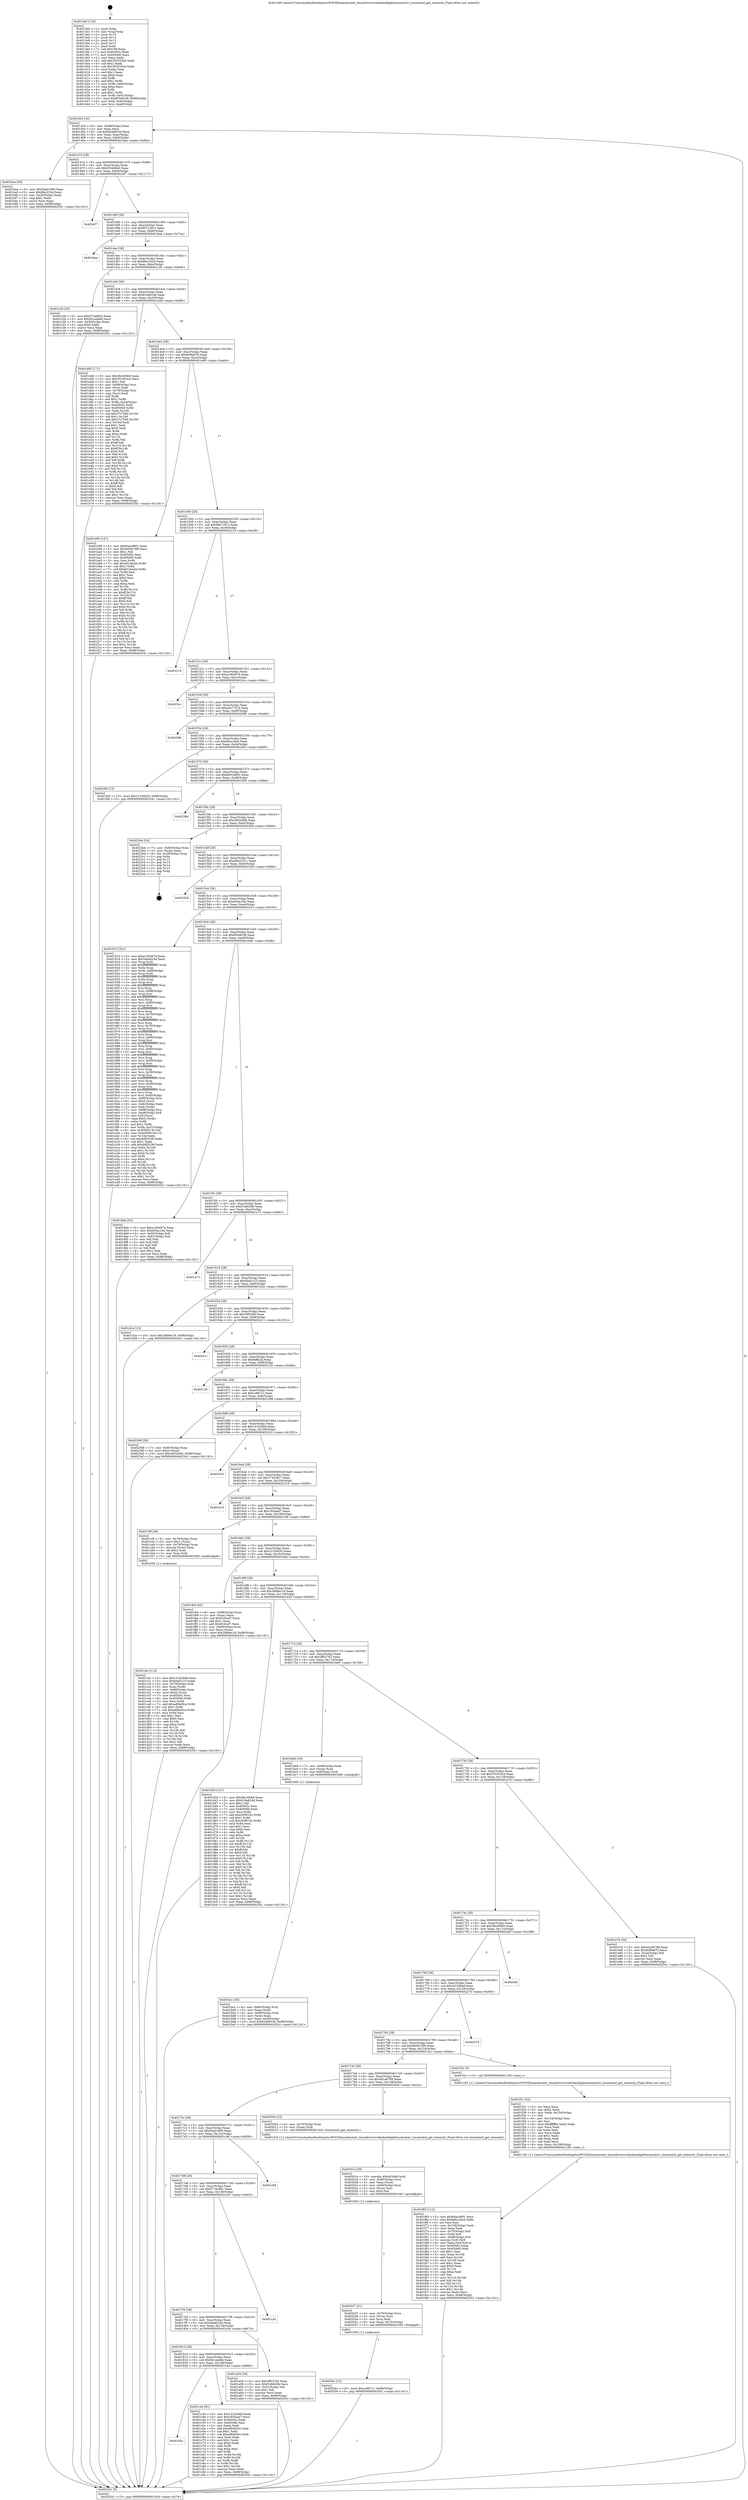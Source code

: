 digraph "0x4013e0" {
  label = "0x4013e0 (/mnt/c/Users/mathe/Desktop/tcc/POCII/binaries/extr_linuxdriversvideobacklightlocomolcd.c_locomolcd_get_intensity_Final-ollvm.out::main(0))"
  labelloc = "t"
  node[shape=record]

  Entry [label="",width=0.3,height=0.3,shape=circle,fillcolor=black,style=filled]
  "0x401454" [label="{
     0x401454 [32]\l
     | [instrs]\l
     &nbsp;&nbsp;0x401454 \<+6\>: mov -0x98(%rbp),%eax\l
     &nbsp;&nbsp;0x40145a \<+2\>: mov %eax,%ecx\l
     &nbsp;&nbsp;0x40145c \<+6\>: sub $0x824b853d,%ecx\l
     &nbsp;&nbsp;0x401462 \<+6\>: mov %eax,-0xac(%rbp)\l
     &nbsp;&nbsp;0x401468 \<+6\>: mov %ecx,-0xb0(%rbp)\l
     &nbsp;&nbsp;0x40146e \<+6\>: je 0000000000401bea \<main+0x80a\>\l
  }"]
  "0x401bea" [label="{
     0x401bea [30]\l
     | [instrs]\l
     &nbsp;&nbsp;0x401bea \<+5\>: mov $0x54ad1909,%eax\l
     &nbsp;&nbsp;0x401bef \<+5\>: mov $0x8fec232d,%ecx\l
     &nbsp;&nbsp;0x401bf4 \<+3\>: mov -0x30(%rbp),%edx\l
     &nbsp;&nbsp;0x401bf7 \<+3\>: cmp $0x1,%edx\l
     &nbsp;&nbsp;0x401bfa \<+3\>: cmovl %ecx,%eax\l
     &nbsp;&nbsp;0x401bfd \<+6\>: mov %eax,-0x98(%rbp)\l
     &nbsp;&nbsp;0x401c03 \<+5\>: jmp 0000000000402541 \<main+0x1161\>\l
  }"]
  "0x401474" [label="{
     0x401474 [28]\l
     | [instrs]\l
     &nbsp;&nbsp;0x401474 \<+5\>: jmp 0000000000401479 \<main+0x99\>\l
     &nbsp;&nbsp;0x401479 \<+6\>: mov -0xac(%rbp),%eax\l
     &nbsp;&nbsp;0x40147f \<+5\>: sub $0x835d48a0,%eax\l
     &nbsp;&nbsp;0x401484 \<+6\>: mov %eax,-0xb4(%rbp)\l
     &nbsp;&nbsp;0x40148a \<+6\>: je 00000000004024f7 \<main+0x1117\>\l
  }"]
  Exit [label="",width=0.3,height=0.3,shape=circle,fillcolor=black,style=filled,peripheries=2]
  "0x4024f7" [label="{
     0x4024f7\l
  }", style=dashed]
  "0x401490" [label="{
     0x401490 [28]\l
     | [instrs]\l
     &nbsp;&nbsp;0x401490 \<+5\>: jmp 0000000000401495 \<main+0xb5\>\l
     &nbsp;&nbsp;0x401495 \<+6\>: mov -0xac(%rbp),%eax\l
     &nbsp;&nbsp;0x40149b \<+5\>: sub $0x8571281c,%eax\l
     &nbsp;&nbsp;0x4014a0 \<+6\>: mov %eax,-0xb8(%rbp)\l
     &nbsp;&nbsp;0x4014a6 \<+6\>: je 0000000000401baa \<main+0x7ca\>\l
  }"]
  "0x40204c" [label="{
     0x40204c [15]\l
     | [instrs]\l
     &nbsp;&nbsp;0x40204c \<+10\>: movl $0xcc867c1,-0x98(%rbp)\l
     &nbsp;&nbsp;0x402056 \<+5\>: jmp 0000000000402541 \<main+0x1161\>\l
  }"]
  "0x401baa" [label="{
     0x401baa\l
  }", style=dashed]
  "0x4014ac" [label="{
     0x4014ac [28]\l
     | [instrs]\l
     &nbsp;&nbsp;0x4014ac \<+5\>: jmp 00000000004014b1 \<main+0xd1\>\l
     &nbsp;&nbsp;0x4014b1 \<+6\>: mov -0xac(%rbp),%eax\l
     &nbsp;&nbsp;0x4014b7 \<+5\>: sub $0x8fec232d,%eax\l
     &nbsp;&nbsp;0x4014bc \<+6\>: mov %eax,-0xbc(%rbp)\l
     &nbsp;&nbsp;0x4014c2 \<+6\>: je 0000000000401c26 \<main+0x846\>\l
  }"]
  "0x402037" [label="{
     0x402037 [21]\l
     | [instrs]\l
     &nbsp;&nbsp;0x402037 \<+4\>: mov -0x70(%rbp),%rcx\l
     &nbsp;&nbsp;0x40203b \<+3\>: mov (%rcx),%rcx\l
     &nbsp;&nbsp;0x40203e \<+3\>: mov %rcx,%rdi\l
     &nbsp;&nbsp;0x402041 \<+6\>: mov %eax,-0x15c(%rbp)\l
     &nbsp;&nbsp;0x402047 \<+5\>: call 0000000000401030 \<free@plt\>\l
     | [calls]\l
     &nbsp;&nbsp;0x401030 \{1\} (unknown)\l
  }"]
  "0x401c26" [label="{
     0x401c26 [30]\l
     | [instrs]\l
     &nbsp;&nbsp;0x401c26 \<+5\>: mov $0x67c4d85d,%eax\l
     &nbsp;&nbsp;0x401c2b \<+5\>: mov $0x5b1a4a9d,%ecx\l
     &nbsp;&nbsp;0x401c30 \<+3\>: mov -0x30(%rbp),%edx\l
     &nbsp;&nbsp;0x401c33 \<+3\>: cmp $0x0,%edx\l
     &nbsp;&nbsp;0x401c36 \<+3\>: cmove %ecx,%eax\l
     &nbsp;&nbsp;0x401c39 \<+6\>: mov %eax,-0x98(%rbp)\l
     &nbsp;&nbsp;0x401c3f \<+5\>: jmp 0000000000402541 \<main+0x1161\>\l
  }"]
  "0x4014c8" [label="{
     0x4014c8 [28]\l
     | [instrs]\l
     &nbsp;&nbsp;0x4014c8 \<+5\>: jmp 00000000004014cd \<main+0xed\>\l
     &nbsp;&nbsp;0x4014cd \<+6\>: mov -0xac(%rbp),%eax\l
     &nbsp;&nbsp;0x4014d3 \<+5\>: sub $0x919e81dd,%eax\l
     &nbsp;&nbsp;0x4014d8 \<+6\>: mov %eax,-0xc0(%rbp)\l
     &nbsp;&nbsp;0x4014de \<+6\>: je 0000000000401dd0 \<main+0x9f0\>\l
  }"]
  "0x40201a" [label="{
     0x40201a [29]\l
     | [instrs]\l
     &nbsp;&nbsp;0x40201a \<+10\>: movabs $0x4030d6,%rdi\l
     &nbsp;&nbsp;0x402024 \<+4\>: mov -0x60(%rbp),%rcx\l
     &nbsp;&nbsp;0x402028 \<+2\>: mov %eax,(%rcx)\l
     &nbsp;&nbsp;0x40202a \<+4\>: mov -0x60(%rbp),%rcx\l
     &nbsp;&nbsp;0x40202e \<+2\>: mov (%rcx),%esi\l
     &nbsp;&nbsp;0x402030 \<+2\>: mov $0x0,%al\l
     &nbsp;&nbsp;0x402032 \<+5\>: call 0000000000401040 \<printf@plt\>\l
     | [calls]\l
     &nbsp;&nbsp;0x401040 \{1\} (unknown)\l
  }"]
  "0x401dd0" [label="{
     0x401dd0 [171]\l
     | [instrs]\l
     &nbsp;&nbsp;0x401dd0 \<+5\>: mov $0x38cc60b9,%eax\l
     &nbsp;&nbsp;0x401dd5 \<+5\>: mov $0x351653c4,%ecx\l
     &nbsp;&nbsp;0x401dda \<+2\>: mov $0x1,%dl\l
     &nbsp;&nbsp;0x401ddc \<+4\>: mov -0x68(%rbp),%rsi\l
     &nbsp;&nbsp;0x401de0 \<+2\>: mov (%rsi),%edi\l
     &nbsp;&nbsp;0x401de2 \<+4\>: mov -0x78(%rbp),%rsi\l
     &nbsp;&nbsp;0x401de6 \<+2\>: cmp (%rsi),%edi\l
     &nbsp;&nbsp;0x401de8 \<+4\>: setl %r8b\l
     &nbsp;&nbsp;0x401dec \<+4\>: and $0x1,%r8b\l
     &nbsp;&nbsp;0x401df0 \<+4\>: mov %r8b,-0x2a(%rbp)\l
     &nbsp;&nbsp;0x401df4 \<+7\>: mov 0x40505c,%edi\l
     &nbsp;&nbsp;0x401dfb \<+8\>: mov 0x405060,%r9d\l
     &nbsp;&nbsp;0x401e03 \<+3\>: mov %edi,%r10d\l
     &nbsp;&nbsp;0x401e06 \<+7\>: sub $0x37c7584,%r10d\l
     &nbsp;&nbsp;0x401e0d \<+4\>: sub $0x1,%r10d\l
     &nbsp;&nbsp;0x401e11 \<+7\>: add $0x37c7584,%r10d\l
     &nbsp;&nbsp;0x401e18 \<+4\>: imul %r10d,%edi\l
     &nbsp;&nbsp;0x401e1c \<+3\>: and $0x1,%edi\l
     &nbsp;&nbsp;0x401e1f \<+3\>: cmp $0x0,%edi\l
     &nbsp;&nbsp;0x401e22 \<+4\>: sete %r8b\l
     &nbsp;&nbsp;0x401e26 \<+4\>: cmp $0xa,%r9d\l
     &nbsp;&nbsp;0x401e2a \<+4\>: setl %r11b\l
     &nbsp;&nbsp;0x401e2e \<+3\>: mov %r8b,%bl\l
     &nbsp;&nbsp;0x401e31 \<+3\>: xor $0xff,%bl\l
     &nbsp;&nbsp;0x401e34 \<+3\>: mov %r11b,%r14b\l
     &nbsp;&nbsp;0x401e37 \<+4\>: xor $0xff,%r14b\l
     &nbsp;&nbsp;0x401e3b \<+3\>: xor $0x0,%dl\l
     &nbsp;&nbsp;0x401e3e \<+3\>: mov %bl,%r15b\l
     &nbsp;&nbsp;0x401e41 \<+4\>: and $0x0,%r15b\l
     &nbsp;&nbsp;0x401e45 \<+3\>: and %dl,%r8b\l
     &nbsp;&nbsp;0x401e48 \<+3\>: mov %r14b,%r12b\l
     &nbsp;&nbsp;0x401e4b \<+4\>: and $0x0,%r12b\l
     &nbsp;&nbsp;0x401e4f \<+3\>: and %dl,%r11b\l
     &nbsp;&nbsp;0x401e52 \<+3\>: or %r8b,%r15b\l
     &nbsp;&nbsp;0x401e55 \<+3\>: or %r11b,%r12b\l
     &nbsp;&nbsp;0x401e58 \<+3\>: xor %r12b,%r15b\l
     &nbsp;&nbsp;0x401e5b \<+3\>: or %r14b,%bl\l
     &nbsp;&nbsp;0x401e5e \<+3\>: xor $0xff,%bl\l
     &nbsp;&nbsp;0x401e61 \<+3\>: or $0x0,%dl\l
     &nbsp;&nbsp;0x401e64 \<+2\>: and %dl,%bl\l
     &nbsp;&nbsp;0x401e66 \<+3\>: or %bl,%r15b\l
     &nbsp;&nbsp;0x401e69 \<+4\>: test $0x1,%r15b\l
     &nbsp;&nbsp;0x401e6d \<+3\>: cmovne %ecx,%eax\l
     &nbsp;&nbsp;0x401e70 \<+6\>: mov %eax,-0x98(%rbp)\l
     &nbsp;&nbsp;0x401e76 \<+5\>: jmp 0000000000402541 \<main+0x1161\>\l
  }"]
  "0x4014e4" [label="{
     0x4014e4 [28]\l
     | [instrs]\l
     &nbsp;&nbsp;0x4014e4 \<+5\>: jmp 00000000004014e9 \<main+0x109\>\l
     &nbsp;&nbsp;0x4014e9 \<+6\>: mov -0xac(%rbp),%eax\l
     &nbsp;&nbsp;0x4014ef \<+5\>: sub $0x9cf9dd76,%eax\l
     &nbsp;&nbsp;0x4014f4 \<+6\>: mov %eax,-0xc4(%rbp)\l
     &nbsp;&nbsp;0x4014fa \<+6\>: je 0000000000401e99 \<main+0xab9\>\l
  }"]
  "0x401f65" [label="{
     0x401f65 [112]\l
     | [instrs]\l
     &nbsp;&nbsp;0x401f65 \<+5\>: mov $0x64acd801,%ecx\l
     &nbsp;&nbsp;0x401f6a \<+5\>: mov $0xb6a1cbe4,%edx\l
     &nbsp;&nbsp;0x401f6f \<+2\>: xor %esi,%esi\l
     &nbsp;&nbsp;0x401f71 \<+6\>: mov -0x158(%rbp),%edi\l
     &nbsp;&nbsp;0x401f77 \<+3\>: imul %eax,%edi\l
     &nbsp;&nbsp;0x401f7a \<+4\>: mov -0x70(%rbp),%r8\l
     &nbsp;&nbsp;0x401f7e \<+3\>: mov (%r8),%r8\l
     &nbsp;&nbsp;0x401f81 \<+4\>: mov -0x68(%rbp),%r9\l
     &nbsp;&nbsp;0x401f85 \<+3\>: movslq (%r9),%r9\l
     &nbsp;&nbsp;0x401f88 \<+4\>: mov %edi,(%r8,%r9,4)\l
     &nbsp;&nbsp;0x401f8c \<+7\>: mov 0x40505c,%eax\l
     &nbsp;&nbsp;0x401f93 \<+7\>: mov 0x405060,%edi\l
     &nbsp;&nbsp;0x401f9a \<+3\>: sub $0x1,%esi\l
     &nbsp;&nbsp;0x401f9d \<+3\>: mov %eax,%r10d\l
     &nbsp;&nbsp;0x401fa0 \<+3\>: add %esi,%r10d\l
     &nbsp;&nbsp;0x401fa3 \<+4\>: imul %r10d,%eax\l
     &nbsp;&nbsp;0x401fa7 \<+3\>: and $0x1,%eax\l
     &nbsp;&nbsp;0x401faa \<+3\>: cmp $0x0,%eax\l
     &nbsp;&nbsp;0x401fad \<+4\>: sete %r11b\l
     &nbsp;&nbsp;0x401fb1 \<+3\>: cmp $0xa,%edi\l
     &nbsp;&nbsp;0x401fb4 \<+3\>: setl %bl\l
     &nbsp;&nbsp;0x401fb7 \<+3\>: mov %r11b,%r14b\l
     &nbsp;&nbsp;0x401fba \<+3\>: and %bl,%r14b\l
     &nbsp;&nbsp;0x401fbd \<+3\>: xor %bl,%r11b\l
     &nbsp;&nbsp;0x401fc0 \<+3\>: or %r11b,%r14b\l
     &nbsp;&nbsp;0x401fc3 \<+4\>: test $0x1,%r14b\l
     &nbsp;&nbsp;0x401fc7 \<+3\>: cmovne %edx,%ecx\l
     &nbsp;&nbsp;0x401fca \<+6\>: mov %ecx,-0x98(%rbp)\l
     &nbsp;&nbsp;0x401fd0 \<+5\>: jmp 0000000000402541 \<main+0x1161\>\l
  }"]
  "0x401e99" [label="{
     0x401e99 [147]\l
     | [instrs]\l
     &nbsp;&nbsp;0x401e99 \<+5\>: mov $0x64acd801,%eax\l
     &nbsp;&nbsp;0x401e9e \<+5\>: mov $0x46091396,%ecx\l
     &nbsp;&nbsp;0x401ea3 \<+2\>: mov $0x1,%dl\l
     &nbsp;&nbsp;0x401ea5 \<+7\>: mov 0x40505c,%esi\l
     &nbsp;&nbsp;0x401eac \<+7\>: mov 0x405060,%edi\l
     &nbsp;&nbsp;0x401eb3 \<+3\>: mov %esi,%r8d\l
     &nbsp;&nbsp;0x401eb6 \<+7\>: add $0xd01decba,%r8d\l
     &nbsp;&nbsp;0x401ebd \<+4\>: sub $0x1,%r8d\l
     &nbsp;&nbsp;0x401ec1 \<+7\>: sub $0xd01decba,%r8d\l
     &nbsp;&nbsp;0x401ec8 \<+4\>: imul %r8d,%esi\l
     &nbsp;&nbsp;0x401ecc \<+3\>: and $0x1,%esi\l
     &nbsp;&nbsp;0x401ecf \<+3\>: cmp $0x0,%esi\l
     &nbsp;&nbsp;0x401ed2 \<+4\>: sete %r9b\l
     &nbsp;&nbsp;0x401ed6 \<+3\>: cmp $0xa,%edi\l
     &nbsp;&nbsp;0x401ed9 \<+4\>: setl %r10b\l
     &nbsp;&nbsp;0x401edd \<+3\>: mov %r9b,%r11b\l
     &nbsp;&nbsp;0x401ee0 \<+4\>: xor $0xff,%r11b\l
     &nbsp;&nbsp;0x401ee4 \<+3\>: mov %r10b,%bl\l
     &nbsp;&nbsp;0x401ee7 \<+3\>: xor $0xff,%bl\l
     &nbsp;&nbsp;0x401eea \<+3\>: xor $0x0,%dl\l
     &nbsp;&nbsp;0x401eed \<+3\>: mov %r11b,%r14b\l
     &nbsp;&nbsp;0x401ef0 \<+4\>: and $0x0,%r14b\l
     &nbsp;&nbsp;0x401ef4 \<+3\>: and %dl,%r9b\l
     &nbsp;&nbsp;0x401ef7 \<+3\>: mov %bl,%r15b\l
     &nbsp;&nbsp;0x401efa \<+4\>: and $0x0,%r15b\l
     &nbsp;&nbsp;0x401efe \<+3\>: and %dl,%r10b\l
     &nbsp;&nbsp;0x401f01 \<+3\>: or %r9b,%r14b\l
     &nbsp;&nbsp;0x401f04 \<+3\>: or %r10b,%r15b\l
     &nbsp;&nbsp;0x401f07 \<+3\>: xor %r15b,%r14b\l
     &nbsp;&nbsp;0x401f0a \<+3\>: or %bl,%r11b\l
     &nbsp;&nbsp;0x401f0d \<+4\>: xor $0xff,%r11b\l
     &nbsp;&nbsp;0x401f11 \<+3\>: or $0x0,%dl\l
     &nbsp;&nbsp;0x401f14 \<+3\>: and %dl,%r11b\l
     &nbsp;&nbsp;0x401f17 \<+3\>: or %r11b,%r14b\l
     &nbsp;&nbsp;0x401f1a \<+4\>: test $0x1,%r14b\l
     &nbsp;&nbsp;0x401f1e \<+3\>: cmovne %ecx,%eax\l
     &nbsp;&nbsp;0x401f21 \<+6\>: mov %eax,-0x98(%rbp)\l
     &nbsp;&nbsp;0x401f27 \<+5\>: jmp 0000000000402541 \<main+0x1161\>\l
  }"]
  "0x401500" [label="{
     0x401500 [28]\l
     | [instrs]\l
     &nbsp;&nbsp;0x401500 \<+5\>: jmp 0000000000401505 \<main+0x125\>\l
     &nbsp;&nbsp;0x401505 \<+6\>: mov -0xac(%rbp),%eax\l
     &nbsp;&nbsp;0x40150b \<+5\>: sub $0x9e671613,%eax\l
     &nbsp;&nbsp;0x401510 \<+6\>: mov %eax,-0xc8(%rbp)\l
     &nbsp;&nbsp;0x401516 \<+6\>: je 0000000000402219 \<main+0xe39\>\l
  }"]
  "0x401f31" [label="{
     0x401f31 [52]\l
     | [instrs]\l
     &nbsp;&nbsp;0x401f31 \<+2\>: xor %ecx,%ecx\l
     &nbsp;&nbsp;0x401f33 \<+5\>: mov $0x2,%edx\l
     &nbsp;&nbsp;0x401f38 \<+6\>: mov %edx,-0x154(%rbp)\l
     &nbsp;&nbsp;0x401f3e \<+1\>: cltd\l
     &nbsp;&nbsp;0x401f3f \<+6\>: mov -0x154(%rbp),%esi\l
     &nbsp;&nbsp;0x401f45 \<+2\>: idiv %esi\l
     &nbsp;&nbsp;0x401f47 \<+6\>: imul $0xfffffffe,%edx,%edx\l
     &nbsp;&nbsp;0x401f4d \<+2\>: mov %ecx,%edi\l
     &nbsp;&nbsp;0x401f4f \<+2\>: sub %edx,%edi\l
     &nbsp;&nbsp;0x401f51 \<+2\>: mov %ecx,%edx\l
     &nbsp;&nbsp;0x401f53 \<+3\>: sub $0x1,%edx\l
     &nbsp;&nbsp;0x401f56 \<+2\>: add %edx,%edi\l
     &nbsp;&nbsp;0x401f58 \<+2\>: sub %edi,%ecx\l
     &nbsp;&nbsp;0x401f5a \<+6\>: mov %ecx,-0x158(%rbp)\l
     &nbsp;&nbsp;0x401f60 \<+5\>: call 0000000000401160 \<next_i\>\l
     | [calls]\l
     &nbsp;&nbsp;0x401160 \{1\} (/mnt/c/Users/mathe/Desktop/tcc/POCII/binaries/extr_linuxdriversvideobacklightlocomolcd.c_locomolcd_get_intensity_Final-ollvm.out::next_i)\l
  }"]
  "0x402219" [label="{
     0x402219\l
  }", style=dashed]
  "0x40151c" [label="{
     0x40151c [28]\l
     | [instrs]\l
     &nbsp;&nbsp;0x40151c \<+5\>: jmp 0000000000401521 \<main+0x141\>\l
     &nbsp;&nbsp;0x401521 \<+6\>: mov -0xac(%rbp),%eax\l
     &nbsp;&nbsp;0x401527 \<+5\>: sub $0xa1904974,%eax\l
     &nbsp;&nbsp;0x40152c \<+6\>: mov %eax,-0xcc(%rbp)\l
     &nbsp;&nbsp;0x401532 \<+6\>: je 00000000004023cc \<main+0xfec\>\l
  }"]
  "0x401cbc" [label="{
     0x401cbc [114]\l
     | [instrs]\l
     &nbsp;&nbsp;0x401cbc \<+5\>: mov $0x141b28e9,%ecx\l
     &nbsp;&nbsp;0x401cc1 \<+5\>: mov $0xfda01c15,%edx\l
     &nbsp;&nbsp;0x401cc6 \<+4\>: mov -0x70(%rbp),%rdi\l
     &nbsp;&nbsp;0x401cca \<+3\>: mov %rax,(%rdi)\l
     &nbsp;&nbsp;0x401ccd \<+4\>: mov -0x68(%rbp),%rax\l
     &nbsp;&nbsp;0x401cd1 \<+6\>: movl $0x0,(%rax)\l
     &nbsp;&nbsp;0x401cd7 \<+7\>: mov 0x40505c,%esi\l
     &nbsp;&nbsp;0x401cde \<+8\>: mov 0x405060,%r8d\l
     &nbsp;&nbsp;0x401ce6 \<+3\>: mov %esi,%r9d\l
     &nbsp;&nbsp;0x401ce9 \<+7\>: add $0xad0bd3ca,%r9d\l
     &nbsp;&nbsp;0x401cf0 \<+4\>: sub $0x1,%r9d\l
     &nbsp;&nbsp;0x401cf4 \<+7\>: sub $0xad0bd3ca,%r9d\l
     &nbsp;&nbsp;0x401cfb \<+4\>: imul %r9d,%esi\l
     &nbsp;&nbsp;0x401cff \<+3\>: and $0x1,%esi\l
     &nbsp;&nbsp;0x401d02 \<+3\>: cmp $0x0,%esi\l
     &nbsp;&nbsp;0x401d05 \<+4\>: sete %r10b\l
     &nbsp;&nbsp;0x401d09 \<+4\>: cmp $0xa,%r8d\l
     &nbsp;&nbsp;0x401d0d \<+4\>: setl %r11b\l
     &nbsp;&nbsp;0x401d11 \<+3\>: mov %r10b,%bl\l
     &nbsp;&nbsp;0x401d14 \<+3\>: and %r11b,%bl\l
     &nbsp;&nbsp;0x401d17 \<+3\>: xor %r11b,%r10b\l
     &nbsp;&nbsp;0x401d1a \<+3\>: or %r10b,%bl\l
     &nbsp;&nbsp;0x401d1d \<+3\>: test $0x1,%bl\l
     &nbsp;&nbsp;0x401d20 \<+3\>: cmovne %edx,%ecx\l
     &nbsp;&nbsp;0x401d23 \<+6\>: mov %ecx,-0x98(%rbp)\l
     &nbsp;&nbsp;0x401d29 \<+5\>: jmp 0000000000402541 \<main+0x1161\>\l
  }"]
  "0x4023cc" [label="{
     0x4023cc\l
  }", style=dashed]
  "0x401538" [label="{
     0x401538 [28]\l
     | [instrs]\l
     &nbsp;&nbsp;0x401538 \<+5\>: jmp 000000000040153d \<main+0x15d\>\l
     &nbsp;&nbsp;0x40153d \<+6\>: mov -0xac(%rbp),%eax\l
     &nbsp;&nbsp;0x401543 \<+5\>: sub $0xa5a7731d,%eax\l
     &nbsp;&nbsp;0x401548 \<+6\>: mov %eax,-0xd0(%rbp)\l
     &nbsp;&nbsp;0x40154e \<+6\>: je 0000000000402098 \<main+0xcb8\>\l
  }"]
  "0x40182c" [label="{
     0x40182c\l
  }", style=dashed]
  "0x402098" [label="{
     0x402098\l
  }", style=dashed]
  "0x401554" [label="{
     0x401554 [28]\l
     | [instrs]\l
     &nbsp;&nbsp;0x401554 \<+5\>: jmp 0000000000401559 \<main+0x179\>\l
     &nbsp;&nbsp;0x401559 \<+6\>: mov -0xac(%rbp),%eax\l
     &nbsp;&nbsp;0x40155f \<+5\>: sub $0xb6a1cbe4,%eax\l
     &nbsp;&nbsp;0x401564 \<+6\>: mov %eax,-0xd4(%rbp)\l
     &nbsp;&nbsp;0x40156a \<+6\>: je 0000000000401fd5 \<main+0xbf5\>\l
  }"]
  "0x401c44" [label="{
     0x401c44 [91]\l
     | [instrs]\l
     &nbsp;&nbsp;0x401c44 \<+5\>: mov $0x141b28e9,%eax\l
     &nbsp;&nbsp;0x401c49 \<+5\>: mov $0x1f03aad7,%ecx\l
     &nbsp;&nbsp;0x401c4e \<+7\>: mov 0x40505c,%edx\l
     &nbsp;&nbsp;0x401c55 \<+7\>: mov 0x405060,%esi\l
     &nbsp;&nbsp;0x401c5c \<+2\>: mov %edx,%edi\l
     &nbsp;&nbsp;0x401c5e \<+6\>: add $0xef94b5e5,%edi\l
     &nbsp;&nbsp;0x401c64 \<+3\>: sub $0x1,%edi\l
     &nbsp;&nbsp;0x401c67 \<+6\>: sub $0xef94b5e5,%edi\l
     &nbsp;&nbsp;0x401c6d \<+3\>: imul %edi,%edx\l
     &nbsp;&nbsp;0x401c70 \<+3\>: and $0x1,%edx\l
     &nbsp;&nbsp;0x401c73 \<+3\>: cmp $0x0,%edx\l
     &nbsp;&nbsp;0x401c76 \<+4\>: sete %r8b\l
     &nbsp;&nbsp;0x401c7a \<+3\>: cmp $0xa,%esi\l
     &nbsp;&nbsp;0x401c7d \<+4\>: setl %r9b\l
     &nbsp;&nbsp;0x401c81 \<+3\>: mov %r8b,%r10b\l
     &nbsp;&nbsp;0x401c84 \<+3\>: and %r9b,%r10b\l
     &nbsp;&nbsp;0x401c87 \<+3\>: xor %r9b,%r8b\l
     &nbsp;&nbsp;0x401c8a \<+3\>: or %r8b,%r10b\l
     &nbsp;&nbsp;0x401c8d \<+4\>: test $0x1,%r10b\l
     &nbsp;&nbsp;0x401c91 \<+3\>: cmovne %ecx,%eax\l
     &nbsp;&nbsp;0x401c94 \<+6\>: mov %eax,-0x98(%rbp)\l
     &nbsp;&nbsp;0x401c9a \<+5\>: jmp 0000000000402541 \<main+0x1161\>\l
  }"]
  "0x401fd5" [label="{
     0x401fd5 [15]\l
     | [instrs]\l
     &nbsp;&nbsp;0x401fd5 \<+10\>: movl $0x21339d35,-0x98(%rbp)\l
     &nbsp;&nbsp;0x401fdf \<+5\>: jmp 0000000000402541 \<main+0x1161\>\l
  }"]
  "0x401570" [label="{
     0x401570 [28]\l
     | [instrs]\l
     &nbsp;&nbsp;0x401570 \<+5\>: jmp 0000000000401575 \<main+0x195\>\l
     &nbsp;&nbsp;0x401575 \<+6\>: mov -0xac(%rbp),%eax\l
     &nbsp;&nbsp;0x40157b \<+5\>: sub $0xbb91b662,%eax\l
     &nbsp;&nbsp;0x401580 \<+6\>: mov %eax,-0xd8(%rbp)\l
     &nbsp;&nbsp;0x401586 \<+6\>: je 0000000000402384 \<main+0xfa4\>\l
  }"]
  "0x401bcc" [label="{
     0x401bcc [30]\l
     | [instrs]\l
     &nbsp;&nbsp;0x401bcc \<+4\>: mov -0x80(%rbp),%rdi\l
     &nbsp;&nbsp;0x401bd0 \<+2\>: mov %eax,(%rdi)\l
     &nbsp;&nbsp;0x401bd2 \<+4\>: mov -0x80(%rbp),%rdi\l
     &nbsp;&nbsp;0x401bd6 \<+2\>: mov (%rdi),%eax\l
     &nbsp;&nbsp;0x401bd8 \<+3\>: mov %eax,-0x30(%rbp)\l
     &nbsp;&nbsp;0x401bdb \<+10\>: movl $0x824b853d,-0x98(%rbp)\l
     &nbsp;&nbsp;0x401be5 \<+5\>: jmp 0000000000402541 \<main+0x1161\>\l
  }"]
  "0x402384" [label="{
     0x402384\l
  }", style=dashed]
  "0x40158c" [label="{
     0x40158c [28]\l
     | [instrs]\l
     &nbsp;&nbsp;0x40158c \<+5\>: jmp 0000000000401591 \<main+0x1b1\>\l
     &nbsp;&nbsp;0x401591 \<+6\>: mov -0xac(%rbp),%eax\l
     &nbsp;&nbsp;0x401597 \<+5\>: sub $0xc803cb06,%eax\l
     &nbsp;&nbsp;0x40159c \<+6\>: mov %eax,-0xdc(%rbp)\l
     &nbsp;&nbsp;0x4015a2 \<+6\>: je 00000000004023b4 \<main+0xfd4\>\l
  }"]
  "0x401810" [label="{
     0x401810 [28]\l
     | [instrs]\l
     &nbsp;&nbsp;0x401810 \<+5\>: jmp 0000000000401815 \<main+0x435\>\l
     &nbsp;&nbsp;0x401815 \<+6\>: mov -0xac(%rbp),%eax\l
     &nbsp;&nbsp;0x40181b \<+5\>: sub $0x5b1a4a9d,%eax\l
     &nbsp;&nbsp;0x401820 \<+6\>: mov %eax,-0x138(%rbp)\l
     &nbsp;&nbsp;0x401826 \<+6\>: je 0000000000401c44 \<main+0x864\>\l
  }"]
  "0x4023b4" [label="{
     0x4023b4 [24]\l
     | [instrs]\l
     &nbsp;&nbsp;0x4023b4 \<+7\>: mov -0x90(%rbp),%rax\l
     &nbsp;&nbsp;0x4023bb \<+2\>: mov (%rax),%eax\l
     &nbsp;&nbsp;0x4023bd \<+4\>: lea -0x28(%rbp),%rsp\l
     &nbsp;&nbsp;0x4023c1 \<+1\>: pop %rbx\l
     &nbsp;&nbsp;0x4023c2 \<+2\>: pop %r12\l
     &nbsp;&nbsp;0x4023c4 \<+2\>: pop %r13\l
     &nbsp;&nbsp;0x4023c6 \<+2\>: pop %r14\l
     &nbsp;&nbsp;0x4023c8 \<+2\>: pop %r15\l
     &nbsp;&nbsp;0x4023ca \<+1\>: pop %rbp\l
     &nbsp;&nbsp;0x4023cb \<+1\>: ret\l
  }"]
  "0x4015a8" [label="{
     0x4015a8 [28]\l
     | [instrs]\l
     &nbsp;&nbsp;0x4015a8 \<+5\>: jmp 00000000004015ad \<main+0x1cd\>\l
     &nbsp;&nbsp;0x4015ad \<+6\>: mov -0xac(%rbp),%eax\l
     &nbsp;&nbsp;0x4015b3 \<+5\>: sub $0xd8422211,%eax\l
     &nbsp;&nbsp;0x4015b8 \<+6\>: mov %eax,-0xe0(%rbp)\l
     &nbsp;&nbsp;0x4015be \<+6\>: je 0000000000402328 \<main+0xf48\>\l
  }"]
  "0x401a54" [label="{
     0x401a54 [30]\l
     | [instrs]\l
     &nbsp;&nbsp;0x401a54 \<+5\>: mov $0x2ff52782,%eax\l
     &nbsp;&nbsp;0x401a59 \<+5\>: mov $0xf1db620b,%ecx\l
     &nbsp;&nbsp;0x401a5e \<+3\>: mov -0x31(%rbp),%dl\l
     &nbsp;&nbsp;0x401a61 \<+3\>: test $0x1,%dl\l
     &nbsp;&nbsp;0x401a64 \<+3\>: cmovne %ecx,%eax\l
     &nbsp;&nbsp;0x401a67 \<+6\>: mov %eax,-0x98(%rbp)\l
     &nbsp;&nbsp;0x401a6d \<+5\>: jmp 0000000000402541 \<main+0x1161\>\l
  }"]
  "0x402328" [label="{
     0x402328\l
  }", style=dashed]
  "0x4015c4" [label="{
     0x4015c4 [28]\l
     | [instrs]\l
     &nbsp;&nbsp;0x4015c4 \<+5\>: jmp 00000000004015c9 \<main+0x1e9\>\l
     &nbsp;&nbsp;0x4015c9 \<+6\>: mov -0xac(%rbp),%eax\l
     &nbsp;&nbsp;0x4015cf \<+5\>: sub $0xe05ac19a,%eax\l
     &nbsp;&nbsp;0x4015d4 \<+6\>: mov %eax,-0xe4(%rbp)\l
     &nbsp;&nbsp;0x4015da \<+6\>: je 0000000000401913 \<main+0x533\>\l
  }"]
  "0x4017f4" [label="{
     0x4017f4 [28]\l
     | [instrs]\l
     &nbsp;&nbsp;0x4017f4 \<+5\>: jmp 00000000004017f9 \<main+0x419\>\l
     &nbsp;&nbsp;0x4017f9 \<+6\>: mov -0xac(%rbp),%eax\l
     &nbsp;&nbsp;0x4017ff \<+5\>: sub $0x5a6dd23d,%eax\l
     &nbsp;&nbsp;0x401804 \<+6\>: mov %eax,-0x134(%rbp)\l
     &nbsp;&nbsp;0x40180a \<+6\>: je 0000000000401a54 \<main+0x674\>\l
  }"]
  "0x401913" [label="{
     0x401913 [321]\l
     | [instrs]\l
     &nbsp;&nbsp;0x401913 \<+5\>: mov $0xa1904974,%eax\l
     &nbsp;&nbsp;0x401918 \<+5\>: mov $0x5a6dd23d,%ecx\l
     &nbsp;&nbsp;0x40191d \<+3\>: mov %rsp,%rdx\l
     &nbsp;&nbsp;0x401920 \<+4\>: add $0xfffffffffffffff0,%rdx\l
     &nbsp;&nbsp;0x401924 \<+3\>: mov %rdx,%rsp\l
     &nbsp;&nbsp;0x401927 \<+7\>: mov %rdx,-0x90(%rbp)\l
     &nbsp;&nbsp;0x40192e \<+3\>: mov %rsp,%rdx\l
     &nbsp;&nbsp;0x401931 \<+4\>: add $0xfffffffffffffff0,%rdx\l
     &nbsp;&nbsp;0x401935 \<+3\>: mov %rdx,%rsp\l
     &nbsp;&nbsp;0x401938 \<+3\>: mov %rsp,%rsi\l
     &nbsp;&nbsp;0x40193b \<+4\>: add $0xfffffffffffffff0,%rsi\l
     &nbsp;&nbsp;0x40193f \<+3\>: mov %rsi,%rsp\l
     &nbsp;&nbsp;0x401942 \<+7\>: mov %rsi,-0x88(%rbp)\l
     &nbsp;&nbsp;0x401949 \<+3\>: mov %rsp,%rsi\l
     &nbsp;&nbsp;0x40194c \<+4\>: add $0xfffffffffffffff0,%rsi\l
     &nbsp;&nbsp;0x401950 \<+3\>: mov %rsi,%rsp\l
     &nbsp;&nbsp;0x401953 \<+4\>: mov %rsi,-0x80(%rbp)\l
     &nbsp;&nbsp;0x401957 \<+3\>: mov %rsp,%rsi\l
     &nbsp;&nbsp;0x40195a \<+4\>: add $0xfffffffffffffff0,%rsi\l
     &nbsp;&nbsp;0x40195e \<+3\>: mov %rsi,%rsp\l
     &nbsp;&nbsp;0x401961 \<+4\>: mov %rsi,-0x78(%rbp)\l
     &nbsp;&nbsp;0x401965 \<+3\>: mov %rsp,%rsi\l
     &nbsp;&nbsp;0x401968 \<+4\>: add $0xfffffffffffffff0,%rsi\l
     &nbsp;&nbsp;0x40196c \<+3\>: mov %rsi,%rsp\l
     &nbsp;&nbsp;0x40196f \<+4\>: mov %rsi,-0x70(%rbp)\l
     &nbsp;&nbsp;0x401973 \<+3\>: mov %rsp,%rsi\l
     &nbsp;&nbsp;0x401976 \<+4\>: add $0xfffffffffffffff0,%rsi\l
     &nbsp;&nbsp;0x40197a \<+3\>: mov %rsi,%rsp\l
     &nbsp;&nbsp;0x40197d \<+4\>: mov %rsi,-0x68(%rbp)\l
     &nbsp;&nbsp;0x401981 \<+3\>: mov %rsp,%rsi\l
     &nbsp;&nbsp;0x401984 \<+4\>: add $0xfffffffffffffff0,%rsi\l
     &nbsp;&nbsp;0x401988 \<+3\>: mov %rsi,%rsp\l
     &nbsp;&nbsp;0x40198b \<+4\>: mov %rsi,-0x60(%rbp)\l
     &nbsp;&nbsp;0x40198f \<+3\>: mov %rsp,%rsi\l
     &nbsp;&nbsp;0x401992 \<+4\>: add $0xfffffffffffffff0,%rsi\l
     &nbsp;&nbsp;0x401996 \<+3\>: mov %rsi,%rsp\l
     &nbsp;&nbsp;0x401999 \<+4\>: mov %rsi,-0x58(%rbp)\l
     &nbsp;&nbsp;0x40199d \<+3\>: mov %rsp,%rsi\l
     &nbsp;&nbsp;0x4019a0 \<+4\>: add $0xfffffffffffffff0,%rsi\l
     &nbsp;&nbsp;0x4019a4 \<+3\>: mov %rsi,%rsp\l
     &nbsp;&nbsp;0x4019a7 \<+4\>: mov %rsi,-0x50(%rbp)\l
     &nbsp;&nbsp;0x4019ab \<+3\>: mov %rsp,%rsi\l
     &nbsp;&nbsp;0x4019ae \<+4\>: add $0xfffffffffffffff0,%rsi\l
     &nbsp;&nbsp;0x4019b2 \<+3\>: mov %rsi,%rsp\l
     &nbsp;&nbsp;0x4019b5 \<+4\>: mov %rsi,-0x48(%rbp)\l
     &nbsp;&nbsp;0x4019b9 \<+3\>: mov %rsp,%rsi\l
     &nbsp;&nbsp;0x4019bc \<+4\>: add $0xfffffffffffffff0,%rsi\l
     &nbsp;&nbsp;0x4019c0 \<+3\>: mov %rsi,%rsp\l
     &nbsp;&nbsp;0x4019c3 \<+4\>: mov %rsi,-0x40(%rbp)\l
     &nbsp;&nbsp;0x4019c7 \<+7\>: mov -0x90(%rbp),%rsi\l
     &nbsp;&nbsp;0x4019ce \<+6\>: movl $0x0,(%rsi)\l
     &nbsp;&nbsp;0x4019d4 \<+6\>: mov -0x9c(%rbp),%edi\l
     &nbsp;&nbsp;0x4019da \<+2\>: mov %edi,(%rdx)\l
     &nbsp;&nbsp;0x4019dc \<+7\>: mov -0x88(%rbp),%rsi\l
     &nbsp;&nbsp;0x4019e3 \<+7\>: mov -0xa8(%rbp),%r8\l
     &nbsp;&nbsp;0x4019ea \<+3\>: mov %r8,(%rsi)\l
     &nbsp;&nbsp;0x4019ed \<+3\>: cmpl $0x2,(%rdx)\l
     &nbsp;&nbsp;0x4019f0 \<+4\>: setne %r9b\l
     &nbsp;&nbsp;0x4019f4 \<+4\>: and $0x1,%r9b\l
     &nbsp;&nbsp;0x4019f8 \<+4\>: mov %r9b,-0x31(%rbp)\l
     &nbsp;&nbsp;0x4019fc \<+8\>: mov 0x40505c,%r10d\l
     &nbsp;&nbsp;0x401a04 \<+8\>: mov 0x405060,%r11d\l
     &nbsp;&nbsp;0x401a0c \<+3\>: mov %r10d,%ebx\l
     &nbsp;&nbsp;0x401a0f \<+6\>: sub $0xddf2f199,%ebx\l
     &nbsp;&nbsp;0x401a15 \<+3\>: sub $0x1,%ebx\l
     &nbsp;&nbsp;0x401a18 \<+6\>: add $0xddf2f199,%ebx\l
     &nbsp;&nbsp;0x401a1e \<+4\>: imul %ebx,%r10d\l
     &nbsp;&nbsp;0x401a22 \<+4\>: and $0x1,%r10d\l
     &nbsp;&nbsp;0x401a26 \<+4\>: cmp $0x0,%r10d\l
     &nbsp;&nbsp;0x401a2a \<+4\>: sete %r9b\l
     &nbsp;&nbsp;0x401a2e \<+4\>: cmp $0xa,%r11d\l
     &nbsp;&nbsp;0x401a32 \<+4\>: setl %r14b\l
     &nbsp;&nbsp;0x401a36 \<+3\>: mov %r9b,%r15b\l
     &nbsp;&nbsp;0x401a39 \<+3\>: and %r14b,%r15b\l
     &nbsp;&nbsp;0x401a3c \<+3\>: xor %r14b,%r9b\l
     &nbsp;&nbsp;0x401a3f \<+3\>: or %r9b,%r15b\l
     &nbsp;&nbsp;0x401a42 \<+4\>: test $0x1,%r15b\l
     &nbsp;&nbsp;0x401a46 \<+3\>: cmovne %ecx,%eax\l
     &nbsp;&nbsp;0x401a49 \<+6\>: mov %eax,-0x98(%rbp)\l
     &nbsp;&nbsp;0x401a4f \<+5\>: jmp 0000000000402541 \<main+0x1161\>\l
  }"]
  "0x4015e0" [label="{
     0x4015e0 [28]\l
     | [instrs]\l
     &nbsp;&nbsp;0x4015e0 \<+5\>: jmp 00000000004015e5 \<main+0x205\>\l
     &nbsp;&nbsp;0x4015e5 \<+6\>: mov -0xac(%rbp),%eax\l
     &nbsp;&nbsp;0x4015eb \<+5\>: sub $0xf03e9c38,%eax\l
     &nbsp;&nbsp;0x4015f0 \<+6\>: mov %eax,-0xe8(%rbp)\l
     &nbsp;&nbsp;0x4015f6 \<+6\>: je 00000000004018de \<main+0x4fe\>\l
  }"]
  "0x4021a5" [label="{
     0x4021a5\l
  }", style=dashed]
  "0x4018de" [label="{
     0x4018de [53]\l
     | [instrs]\l
     &nbsp;&nbsp;0x4018de \<+5\>: mov $0xa1904974,%eax\l
     &nbsp;&nbsp;0x4018e3 \<+5\>: mov $0xe05ac19a,%ecx\l
     &nbsp;&nbsp;0x4018e8 \<+6\>: mov -0x92(%rbp),%dl\l
     &nbsp;&nbsp;0x4018ee \<+7\>: mov -0x91(%rbp),%sil\l
     &nbsp;&nbsp;0x4018f5 \<+3\>: mov %dl,%dil\l
     &nbsp;&nbsp;0x4018f8 \<+3\>: and %sil,%dil\l
     &nbsp;&nbsp;0x4018fb \<+3\>: xor %sil,%dl\l
     &nbsp;&nbsp;0x4018fe \<+3\>: or %dl,%dil\l
     &nbsp;&nbsp;0x401901 \<+4\>: test $0x1,%dil\l
     &nbsp;&nbsp;0x401905 \<+3\>: cmovne %ecx,%eax\l
     &nbsp;&nbsp;0x401908 \<+6\>: mov %eax,-0x98(%rbp)\l
     &nbsp;&nbsp;0x40190e \<+5\>: jmp 0000000000402541 \<main+0x1161\>\l
  }"]
  "0x4015fc" [label="{
     0x4015fc [28]\l
     | [instrs]\l
     &nbsp;&nbsp;0x4015fc \<+5\>: jmp 0000000000401601 \<main+0x221\>\l
     &nbsp;&nbsp;0x401601 \<+6\>: mov -0xac(%rbp),%eax\l
     &nbsp;&nbsp;0x401607 \<+5\>: sub $0xf1db620b,%eax\l
     &nbsp;&nbsp;0x40160c \<+6\>: mov %eax,-0xec(%rbp)\l
     &nbsp;&nbsp;0x401612 \<+6\>: je 0000000000401a72 \<main+0x692\>\l
  }"]
  "0x402541" [label="{
     0x402541 [5]\l
     | [instrs]\l
     &nbsp;&nbsp;0x402541 \<+5\>: jmp 0000000000401454 \<main+0x74\>\l
  }"]
  "0x4013e0" [label="{
     0x4013e0 [116]\l
     | [instrs]\l
     &nbsp;&nbsp;0x4013e0 \<+1\>: push %rbp\l
     &nbsp;&nbsp;0x4013e1 \<+3\>: mov %rsp,%rbp\l
     &nbsp;&nbsp;0x4013e4 \<+2\>: push %r15\l
     &nbsp;&nbsp;0x4013e6 \<+2\>: push %r14\l
     &nbsp;&nbsp;0x4013e8 \<+2\>: push %r13\l
     &nbsp;&nbsp;0x4013ea \<+2\>: push %r12\l
     &nbsp;&nbsp;0x4013ec \<+1\>: push %rbx\l
     &nbsp;&nbsp;0x4013ed \<+7\>: sub $0x168,%rsp\l
     &nbsp;&nbsp;0x4013f4 \<+7\>: mov 0x40505c,%eax\l
     &nbsp;&nbsp;0x4013fb \<+7\>: mov 0x405060,%ecx\l
     &nbsp;&nbsp;0x401402 \<+2\>: mov %eax,%edx\l
     &nbsp;&nbsp;0x401404 \<+6\>: add $0x393525a6,%edx\l
     &nbsp;&nbsp;0x40140a \<+3\>: sub $0x1,%edx\l
     &nbsp;&nbsp;0x40140d \<+6\>: sub $0x393525a6,%edx\l
     &nbsp;&nbsp;0x401413 \<+3\>: imul %edx,%eax\l
     &nbsp;&nbsp;0x401416 \<+3\>: and $0x1,%eax\l
     &nbsp;&nbsp;0x401419 \<+3\>: cmp $0x0,%eax\l
     &nbsp;&nbsp;0x40141c \<+4\>: sete %r8b\l
     &nbsp;&nbsp;0x401420 \<+4\>: and $0x1,%r8b\l
     &nbsp;&nbsp;0x401424 \<+7\>: mov %r8b,-0x92(%rbp)\l
     &nbsp;&nbsp;0x40142b \<+3\>: cmp $0xa,%ecx\l
     &nbsp;&nbsp;0x40142e \<+4\>: setl %r8b\l
     &nbsp;&nbsp;0x401432 \<+4\>: and $0x1,%r8b\l
     &nbsp;&nbsp;0x401436 \<+7\>: mov %r8b,-0x91(%rbp)\l
     &nbsp;&nbsp;0x40143d \<+10\>: movl $0xf03e9c38,-0x98(%rbp)\l
     &nbsp;&nbsp;0x401447 \<+6\>: mov %edi,-0x9c(%rbp)\l
     &nbsp;&nbsp;0x40144d \<+7\>: mov %rsi,-0xa8(%rbp)\l
  }"]
  "0x4017d8" [label="{
     0x4017d8 [28]\l
     | [instrs]\l
     &nbsp;&nbsp;0x4017d8 \<+5\>: jmp 00000000004017dd \<main+0x3fd\>\l
     &nbsp;&nbsp;0x4017dd \<+6\>: mov -0xac(%rbp),%eax\l
     &nbsp;&nbsp;0x4017e3 \<+5\>: sub $0x571bc8d1,%eax\l
     &nbsp;&nbsp;0x4017e8 \<+6\>: mov %eax,-0x130(%rbp)\l
     &nbsp;&nbsp;0x4017ee \<+6\>: je 00000000004021a5 \<main+0xdc5\>\l
  }"]
  "0x401c08" [label="{
     0x401c08\l
  }", style=dashed]
  "0x401a72" [label="{
     0x401a72\l
  }", style=dashed]
  "0x401618" [label="{
     0x401618 [28]\l
     | [instrs]\l
     &nbsp;&nbsp;0x401618 \<+5\>: jmp 000000000040161d \<main+0x23d\>\l
     &nbsp;&nbsp;0x40161d \<+6\>: mov -0xac(%rbp),%eax\l
     &nbsp;&nbsp;0x401623 \<+5\>: sub $0xfda01c15,%eax\l
     &nbsp;&nbsp;0x401628 \<+6\>: mov %eax,-0xf0(%rbp)\l
     &nbsp;&nbsp;0x40162e \<+6\>: je 0000000000401d2e \<main+0x94e\>\l
  }"]
  "0x4017bc" [label="{
     0x4017bc [28]\l
     | [instrs]\l
     &nbsp;&nbsp;0x4017bc \<+5\>: jmp 00000000004017c1 \<main+0x3e1\>\l
     &nbsp;&nbsp;0x4017c1 \<+6\>: mov -0xac(%rbp),%eax\l
     &nbsp;&nbsp;0x4017c7 \<+5\>: sub $0x54ad1909,%eax\l
     &nbsp;&nbsp;0x4017cc \<+6\>: mov %eax,-0x12c(%rbp)\l
     &nbsp;&nbsp;0x4017d2 \<+6\>: je 0000000000401c08 \<main+0x828\>\l
  }"]
  "0x401d2e" [label="{
     0x401d2e [15]\l
     | [instrs]\l
     &nbsp;&nbsp;0x401d2e \<+10\>: movl $0x2889ec18,-0x98(%rbp)\l
     &nbsp;&nbsp;0x401d38 \<+5\>: jmp 0000000000402541 \<main+0x1161\>\l
  }"]
  "0x401634" [label="{
     0x401634 [28]\l
     | [instrs]\l
     &nbsp;&nbsp;0x401634 \<+5\>: jmp 0000000000401639 \<main+0x259\>\l
     &nbsp;&nbsp;0x401639 \<+6\>: mov -0xac(%rbp),%eax\l
     &nbsp;&nbsp;0x40163f \<+5\>: sub $0x29f2306,%eax\l
     &nbsp;&nbsp;0x401644 \<+6\>: mov %eax,-0xf4(%rbp)\l
     &nbsp;&nbsp;0x40164a \<+6\>: je 0000000000402411 \<main+0x1031\>\l
  }"]
  "0x40200e" [label="{
     0x40200e [12]\l
     | [instrs]\l
     &nbsp;&nbsp;0x40200e \<+4\>: mov -0x70(%rbp),%rax\l
     &nbsp;&nbsp;0x402012 \<+3\>: mov (%rax),%rdi\l
     &nbsp;&nbsp;0x402015 \<+5\>: call 00000000004013c0 \<locomolcd_get_intensity\>\l
     | [calls]\l
     &nbsp;&nbsp;0x4013c0 \{1\} (/mnt/c/Users/mathe/Desktop/tcc/POCII/binaries/extr_linuxdriversvideobacklightlocomolcd.c_locomolcd_get_intensity_Final-ollvm.out::locomolcd_get_intensity)\l
  }"]
  "0x402411" [label="{
     0x402411\l
  }", style=dashed]
  "0x401650" [label="{
     0x401650 [28]\l
     | [instrs]\l
     &nbsp;&nbsp;0x401650 \<+5\>: jmp 0000000000401655 \<main+0x275\>\l
     &nbsp;&nbsp;0x401655 \<+6\>: mov -0xac(%rbp),%eax\l
     &nbsp;&nbsp;0x40165b \<+5\>: sub $0x9effa2d,%eax\l
     &nbsp;&nbsp;0x401660 \<+6\>: mov %eax,-0xf8(%rbp)\l
     &nbsp;&nbsp;0x401666 \<+6\>: je 000000000040212b \<main+0xd4b\>\l
  }"]
  "0x4017a0" [label="{
     0x4017a0 [28]\l
     | [instrs]\l
     &nbsp;&nbsp;0x4017a0 \<+5\>: jmp 00000000004017a5 \<main+0x3c5\>\l
     &nbsp;&nbsp;0x4017a5 \<+6\>: mov -0xac(%rbp),%eax\l
     &nbsp;&nbsp;0x4017ab \<+5\>: sub $0x4d1e8789,%eax\l
     &nbsp;&nbsp;0x4017b0 \<+6\>: mov %eax,-0x128(%rbp)\l
     &nbsp;&nbsp;0x4017b6 \<+6\>: je 000000000040200e \<main+0xc2e\>\l
  }"]
  "0x40212b" [label="{
     0x40212b\l
  }", style=dashed]
  "0x40166c" [label="{
     0x40166c [28]\l
     | [instrs]\l
     &nbsp;&nbsp;0x40166c \<+5\>: jmp 0000000000401671 \<main+0x291\>\l
     &nbsp;&nbsp;0x401671 \<+6\>: mov -0xac(%rbp),%eax\l
     &nbsp;&nbsp;0x401677 \<+5\>: sub $0xcc867c1,%eax\l
     &nbsp;&nbsp;0x40167c \<+6\>: mov %eax,-0xfc(%rbp)\l
     &nbsp;&nbsp;0x401682 \<+6\>: je 0000000000402398 \<main+0xfb8\>\l
  }"]
  "0x401f2c" [label="{
     0x401f2c [5]\l
     | [instrs]\l
     &nbsp;&nbsp;0x401f2c \<+5\>: call 0000000000401160 \<next_i\>\l
     | [calls]\l
     &nbsp;&nbsp;0x401160 \{1\} (/mnt/c/Users/mathe/Desktop/tcc/POCII/binaries/extr_linuxdriversvideobacklightlocomolcd.c_locomolcd_get_intensity_Final-ollvm.out::next_i)\l
  }"]
  "0x402398" [label="{
     0x402398 [28]\l
     | [instrs]\l
     &nbsp;&nbsp;0x402398 \<+7\>: mov -0x90(%rbp),%rax\l
     &nbsp;&nbsp;0x40239f \<+6\>: movl $0x0,(%rax)\l
     &nbsp;&nbsp;0x4023a5 \<+10\>: movl $0xc803cb06,-0x98(%rbp)\l
     &nbsp;&nbsp;0x4023af \<+5\>: jmp 0000000000402541 \<main+0x1161\>\l
  }"]
  "0x401688" [label="{
     0x401688 [28]\l
     | [instrs]\l
     &nbsp;&nbsp;0x401688 \<+5\>: jmp 000000000040168d \<main+0x2ad\>\l
     &nbsp;&nbsp;0x40168d \<+6\>: mov -0xac(%rbp),%eax\l
     &nbsp;&nbsp;0x401693 \<+5\>: sub $0x141b28e9,%eax\l
     &nbsp;&nbsp;0x401698 \<+6\>: mov %eax,-0x100(%rbp)\l
     &nbsp;&nbsp;0x40169e \<+6\>: je 0000000000402432 \<main+0x1052\>\l
  }"]
  "0x401784" [label="{
     0x401784 [28]\l
     | [instrs]\l
     &nbsp;&nbsp;0x401784 \<+5\>: jmp 0000000000401789 \<main+0x3a9\>\l
     &nbsp;&nbsp;0x401789 \<+6\>: mov -0xac(%rbp),%eax\l
     &nbsp;&nbsp;0x40178f \<+5\>: sub $0x46091396,%eax\l
     &nbsp;&nbsp;0x401794 \<+6\>: mov %eax,-0x124(%rbp)\l
     &nbsp;&nbsp;0x40179a \<+6\>: je 0000000000401f2c \<main+0xb4c\>\l
  }"]
  "0x402432" [label="{
     0x402432\l
  }", style=dashed]
  "0x4016a4" [label="{
     0x4016a4 [28]\l
     | [instrs]\l
     &nbsp;&nbsp;0x4016a4 \<+5\>: jmp 00000000004016a9 \<main+0x2c9\>\l
     &nbsp;&nbsp;0x4016a9 \<+6\>: mov -0xac(%rbp),%eax\l
     &nbsp;&nbsp;0x4016af \<+5\>: sub $0x174338c7,%eax\l
     &nbsp;&nbsp;0x4016b4 \<+6\>: mov %eax,-0x104(%rbp)\l
     &nbsp;&nbsp;0x4016ba \<+6\>: je 0000000000402319 \<main+0xf39\>\l
  }"]
  "0x402274" [label="{
     0x402274\l
  }", style=dashed]
  "0x402319" [label="{
     0x402319\l
  }", style=dashed]
  "0x4016c0" [label="{
     0x4016c0 [28]\l
     | [instrs]\l
     &nbsp;&nbsp;0x4016c0 \<+5\>: jmp 00000000004016c5 \<main+0x2e5\>\l
     &nbsp;&nbsp;0x4016c5 \<+6\>: mov -0xac(%rbp),%eax\l
     &nbsp;&nbsp;0x4016cb \<+5\>: sub $0x1f03aad7,%eax\l
     &nbsp;&nbsp;0x4016d0 \<+6\>: mov %eax,-0x108(%rbp)\l
     &nbsp;&nbsp;0x4016d6 \<+6\>: je 0000000000401c9f \<main+0x8bf\>\l
  }"]
  "0x401768" [label="{
     0x401768 [28]\l
     | [instrs]\l
     &nbsp;&nbsp;0x401768 \<+5\>: jmp 000000000040176d \<main+0x38d\>\l
     &nbsp;&nbsp;0x40176d \<+6\>: mov -0xac(%rbp),%eax\l
     &nbsp;&nbsp;0x401773 \<+5\>: sub $0x3a7c8bad,%eax\l
     &nbsp;&nbsp;0x401778 \<+6\>: mov %eax,-0x120(%rbp)\l
     &nbsp;&nbsp;0x40177e \<+6\>: je 0000000000402274 \<main+0xe94\>\l
  }"]
  "0x401c9f" [label="{
     0x401c9f [29]\l
     | [instrs]\l
     &nbsp;&nbsp;0x401c9f \<+4\>: mov -0x78(%rbp),%rax\l
     &nbsp;&nbsp;0x401ca3 \<+6\>: movl $0x1,(%rax)\l
     &nbsp;&nbsp;0x401ca9 \<+4\>: mov -0x78(%rbp),%rax\l
     &nbsp;&nbsp;0x401cad \<+3\>: movslq (%rax),%rax\l
     &nbsp;&nbsp;0x401cb0 \<+4\>: shl $0x2,%rax\l
     &nbsp;&nbsp;0x401cb4 \<+3\>: mov %rax,%rdi\l
     &nbsp;&nbsp;0x401cb7 \<+5\>: call 0000000000401050 \<malloc@plt\>\l
     | [calls]\l
     &nbsp;&nbsp;0x401050 \{1\} (unknown)\l
  }"]
  "0x4016dc" [label="{
     0x4016dc [28]\l
     | [instrs]\l
     &nbsp;&nbsp;0x4016dc \<+5\>: jmp 00000000004016e1 \<main+0x301\>\l
     &nbsp;&nbsp;0x4016e1 \<+6\>: mov -0xac(%rbp),%eax\l
     &nbsp;&nbsp;0x4016e7 \<+5\>: sub $0x21339d35,%eax\l
     &nbsp;&nbsp;0x4016ec \<+6\>: mov %eax,-0x10c(%rbp)\l
     &nbsp;&nbsp;0x4016f2 \<+6\>: je 0000000000401fe4 \<main+0xc04\>\l
  }"]
  "0x40246f" [label="{
     0x40246f\l
  }", style=dashed]
  "0x401fe4" [label="{
     0x401fe4 [42]\l
     | [instrs]\l
     &nbsp;&nbsp;0x401fe4 \<+4\>: mov -0x68(%rbp),%rax\l
     &nbsp;&nbsp;0x401fe8 \<+2\>: mov (%rax),%ecx\l
     &nbsp;&nbsp;0x401fea \<+6\>: sub $0x916caf7,%ecx\l
     &nbsp;&nbsp;0x401ff0 \<+3\>: add $0x1,%ecx\l
     &nbsp;&nbsp;0x401ff3 \<+6\>: add $0x916caf7,%ecx\l
     &nbsp;&nbsp;0x401ff9 \<+4\>: mov -0x68(%rbp),%rax\l
     &nbsp;&nbsp;0x401ffd \<+2\>: mov %ecx,(%rax)\l
     &nbsp;&nbsp;0x401fff \<+10\>: movl $0x2889ec18,-0x98(%rbp)\l
     &nbsp;&nbsp;0x402009 \<+5\>: jmp 0000000000402541 \<main+0x1161\>\l
  }"]
  "0x4016f8" [label="{
     0x4016f8 [28]\l
     | [instrs]\l
     &nbsp;&nbsp;0x4016f8 \<+5\>: jmp 00000000004016fd \<main+0x31d\>\l
     &nbsp;&nbsp;0x4016fd \<+6\>: mov -0xac(%rbp),%eax\l
     &nbsp;&nbsp;0x401703 \<+5\>: sub $0x2889ec18,%eax\l
     &nbsp;&nbsp;0x401708 \<+6\>: mov %eax,-0x110(%rbp)\l
     &nbsp;&nbsp;0x40170e \<+6\>: je 0000000000401d3d \<main+0x95d\>\l
  }"]
  "0x40174c" [label="{
     0x40174c [28]\l
     | [instrs]\l
     &nbsp;&nbsp;0x40174c \<+5\>: jmp 0000000000401751 \<main+0x371\>\l
     &nbsp;&nbsp;0x401751 \<+6\>: mov -0xac(%rbp),%eax\l
     &nbsp;&nbsp;0x401757 \<+5\>: sub $0x38cc60b9,%eax\l
     &nbsp;&nbsp;0x40175c \<+6\>: mov %eax,-0x11c(%rbp)\l
     &nbsp;&nbsp;0x401762 \<+6\>: je 000000000040246f \<main+0x108f\>\l
  }"]
  "0x401d3d" [label="{
     0x401d3d [147]\l
     | [instrs]\l
     &nbsp;&nbsp;0x401d3d \<+5\>: mov $0x38cc60b9,%eax\l
     &nbsp;&nbsp;0x401d42 \<+5\>: mov $0x919e81dd,%ecx\l
     &nbsp;&nbsp;0x401d47 \<+2\>: mov $0x1,%dl\l
     &nbsp;&nbsp;0x401d49 \<+7\>: mov 0x40505c,%esi\l
     &nbsp;&nbsp;0x401d50 \<+7\>: mov 0x405060,%edi\l
     &nbsp;&nbsp;0x401d57 \<+3\>: mov %esi,%r8d\l
     &nbsp;&nbsp;0x401d5a \<+7\>: add $0xc95f010c,%r8d\l
     &nbsp;&nbsp;0x401d61 \<+4\>: sub $0x1,%r8d\l
     &nbsp;&nbsp;0x401d65 \<+7\>: sub $0xc95f010c,%r8d\l
     &nbsp;&nbsp;0x401d6c \<+4\>: imul %r8d,%esi\l
     &nbsp;&nbsp;0x401d70 \<+3\>: and $0x1,%esi\l
     &nbsp;&nbsp;0x401d73 \<+3\>: cmp $0x0,%esi\l
     &nbsp;&nbsp;0x401d76 \<+4\>: sete %r9b\l
     &nbsp;&nbsp;0x401d7a \<+3\>: cmp $0xa,%edi\l
     &nbsp;&nbsp;0x401d7d \<+4\>: setl %r10b\l
     &nbsp;&nbsp;0x401d81 \<+3\>: mov %r9b,%r11b\l
     &nbsp;&nbsp;0x401d84 \<+4\>: xor $0xff,%r11b\l
     &nbsp;&nbsp;0x401d88 \<+3\>: mov %r10b,%bl\l
     &nbsp;&nbsp;0x401d8b \<+3\>: xor $0xff,%bl\l
     &nbsp;&nbsp;0x401d8e \<+3\>: xor $0x0,%dl\l
     &nbsp;&nbsp;0x401d91 \<+3\>: mov %r11b,%r14b\l
     &nbsp;&nbsp;0x401d94 \<+4\>: and $0x0,%r14b\l
     &nbsp;&nbsp;0x401d98 \<+3\>: and %dl,%r9b\l
     &nbsp;&nbsp;0x401d9b \<+3\>: mov %bl,%r15b\l
     &nbsp;&nbsp;0x401d9e \<+4\>: and $0x0,%r15b\l
     &nbsp;&nbsp;0x401da2 \<+3\>: and %dl,%r10b\l
     &nbsp;&nbsp;0x401da5 \<+3\>: or %r9b,%r14b\l
     &nbsp;&nbsp;0x401da8 \<+3\>: or %r10b,%r15b\l
     &nbsp;&nbsp;0x401dab \<+3\>: xor %r15b,%r14b\l
     &nbsp;&nbsp;0x401dae \<+3\>: or %bl,%r11b\l
     &nbsp;&nbsp;0x401db1 \<+4\>: xor $0xff,%r11b\l
     &nbsp;&nbsp;0x401db5 \<+3\>: or $0x0,%dl\l
     &nbsp;&nbsp;0x401db8 \<+3\>: and %dl,%r11b\l
     &nbsp;&nbsp;0x401dbb \<+3\>: or %r11b,%r14b\l
     &nbsp;&nbsp;0x401dbe \<+4\>: test $0x1,%r14b\l
     &nbsp;&nbsp;0x401dc2 \<+3\>: cmovne %ecx,%eax\l
     &nbsp;&nbsp;0x401dc5 \<+6\>: mov %eax,-0x98(%rbp)\l
     &nbsp;&nbsp;0x401dcb \<+5\>: jmp 0000000000402541 \<main+0x1161\>\l
  }"]
  "0x401714" [label="{
     0x401714 [28]\l
     | [instrs]\l
     &nbsp;&nbsp;0x401714 \<+5\>: jmp 0000000000401719 \<main+0x339\>\l
     &nbsp;&nbsp;0x401719 \<+6\>: mov -0xac(%rbp),%eax\l
     &nbsp;&nbsp;0x40171f \<+5\>: sub $0x2ff52782,%eax\l
     &nbsp;&nbsp;0x401724 \<+6\>: mov %eax,-0x114(%rbp)\l
     &nbsp;&nbsp;0x40172a \<+6\>: je 0000000000401bb9 \<main+0x7d9\>\l
  }"]
  "0x401e7b" [label="{
     0x401e7b [30]\l
     | [instrs]\l
     &nbsp;&nbsp;0x401e7b \<+5\>: mov $0x4d1e8789,%eax\l
     &nbsp;&nbsp;0x401e80 \<+5\>: mov $0x9cf9dd76,%ecx\l
     &nbsp;&nbsp;0x401e85 \<+3\>: mov -0x2a(%rbp),%dl\l
     &nbsp;&nbsp;0x401e88 \<+3\>: test $0x1,%dl\l
     &nbsp;&nbsp;0x401e8b \<+3\>: cmovne %ecx,%eax\l
     &nbsp;&nbsp;0x401e8e \<+6\>: mov %eax,-0x98(%rbp)\l
     &nbsp;&nbsp;0x401e94 \<+5\>: jmp 0000000000402541 \<main+0x1161\>\l
  }"]
  "0x401bb9" [label="{
     0x401bb9 [19]\l
     | [instrs]\l
     &nbsp;&nbsp;0x401bb9 \<+7\>: mov -0x88(%rbp),%rax\l
     &nbsp;&nbsp;0x401bc0 \<+3\>: mov (%rax),%rax\l
     &nbsp;&nbsp;0x401bc3 \<+4\>: mov 0x8(%rax),%rdi\l
     &nbsp;&nbsp;0x401bc7 \<+5\>: call 0000000000401060 \<atoi@plt\>\l
     | [calls]\l
     &nbsp;&nbsp;0x401060 \{1\} (unknown)\l
  }"]
  "0x401730" [label="{
     0x401730 [28]\l
     | [instrs]\l
     &nbsp;&nbsp;0x401730 \<+5\>: jmp 0000000000401735 \<main+0x355\>\l
     &nbsp;&nbsp;0x401735 \<+6\>: mov -0xac(%rbp),%eax\l
     &nbsp;&nbsp;0x40173b \<+5\>: sub $0x351653c4,%eax\l
     &nbsp;&nbsp;0x401740 \<+6\>: mov %eax,-0x118(%rbp)\l
     &nbsp;&nbsp;0x401746 \<+6\>: je 0000000000401e7b \<main+0xa9b\>\l
  }"]
  Entry -> "0x4013e0" [label=" 1"]
  "0x401454" -> "0x401bea" [label=" 1"]
  "0x401454" -> "0x401474" [label=" 21"]
  "0x4023b4" -> Exit [label=" 1"]
  "0x401474" -> "0x4024f7" [label=" 0"]
  "0x401474" -> "0x401490" [label=" 21"]
  "0x402398" -> "0x402541" [label=" 1"]
  "0x401490" -> "0x401baa" [label=" 0"]
  "0x401490" -> "0x4014ac" [label=" 21"]
  "0x40204c" -> "0x402541" [label=" 1"]
  "0x4014ac" -> "0x401c26" [label=" 1"]
  "0x4014ac" -> "0x4014c8" [label=" 20"]
  "0x402037" -> "0x40204c" [label=" 1"]
  "0x4014c8" -> "0x401dd0" [label=" 2"]
  "0x4014c8" -> "0x4014e4" [label=" 18"]
  "0x40201a" -> "0x402037" [label=" 1"]
  "0x4014e4" -> "0x401e99" [label=" 1"]
  "0x4014e4" -> "0x401500" [label=" 17"]
  "0x40200e" -> "0x40201a" [label=" 1"]
  "0x401500" -> "0x402219" [label=" 0"]
  "0x401500" -> "0x40151c" [label=" 17"]
  "0x401fe4" -> "0x402541" [label=" 1"]
  "0x40151c" -> "0x4023cc" [label=" 0"]
  "0x40151c" -> "0x401538" [label=" 17"]
  "0x401fd5" -> "0x402541" [label=" 1"]
  "0x401538" -> "0x402098" [label=" 0"]
  "0x401538" -> "0x401554" [label=" 17"]
  "0x401f65" -> "0x402541" [label=" 1"]
  "0x401554" -> "0x401fd5" [label=" 1"]
  "0x401554" -> "0x401570" [label=" 16"]
  "0x401f31" -> "0x401f65" [label=" 1"]
  "0x401570" -> "0x402384" [label=" 0"]
  "0x401570" -> "0x40158c" [label=" 16"]
  "0x401e99" -> "0x402541" [label=" 1"]
  "0x40158c" -> "0x4023b4" [label=" 1"]
  "0x40158c" -> "0x4015a8" [label=" 15"]
  "0x401e7b" -> "0x402541" [label=" 2"]
  "0x4015a8" -> "0x402328" [label=" 0"]
  "0x4015a8" -> "0x4015c4" [label=" 15"]
  "0x401dd0" -> "0x402541" [label=" 2"]
  "0x4015c4" -> "0x401913" [label=" 1"]
  "0x4015c4" -> "0x4015e0" [label=" 14"]
  "0x401d2e" -> "0x402541" [label=" 1"]
  "0x4015e0" -> "0x4018de" [label=" 1"]
  "0x4015e0" -> "0x4015fc" [label=" 13"]
  "0x4018de" -> "0x402541" [label=" 1"]
  "0x4013e0" -> "0x401454" [label=" 1"]
  "0x402541" -> "0x401454" [label=" 21"]
  "0x401cbc" -> "0x402541" [label=" 1"]
  "0x401913" -> "0x402541" [label=" 1"]
  "0x401c44" -> "0x402541" [label=" 1"]
  "0x4015fc" -> "0x401a72" [label=" 0"]
  "0x4015fc" -> "0x401618" [label=" 13"]
  "0x401810" -> "0x40182c" [label=" 0"]
  "0x401618" -> "0x401d2e" [label=" 1"]
  "0x401618" -> "0x401634" [label=" 12"]
  "0x401f2c" -> "0x401f31" [label=" 1"]
  "0x401634" -> "0x402411" [label=" 0"]
  "0x401634" -> "0x401650" [label=" 12"]
  "0x401c26" -> "0x402541" [label=" 1"]
  "0x401650" -> "0x40212b" [label=" 0"]
  "0x401650" -> "0x40166c" [label=" 12"]
  "0x401bcc" -> "0x402541" [label=" 1"]
  "0x40166c" -> "0x402398" [label=" 1"]
  "0x40166c" -> "0x401688" [label=" 11"]
  "0x401bb9" -> "0x401bcc" [label=" 1"]
  "0x401688" -> "0x402432" [label=" 0"]
  "0x401688" -> "0x4016a4" [label=" 11"]
  "0x4017f4" -> "0x401810" [label=" 1"]
  "0x4016a4" -> "0x402319" [label=" 0"]
  "0x4016a4" -> "0x4016c0" [label=" 11"]
  "0x4017f4" -> "0x401a54" [label=" 1"]
  "0x4016c0" -> "0x401c9f" [label=" 1"]
  "0x4016c0" -> "0x4016dc" [label=" 10"]
  "0x4017d8" -> "0x4017f4" [label=" 2"]
  "0x4016dc" -> "0x401fe4" [label=" 1"]
  "0x4016dc" -> "0x4016f8" [label=" 9"]
  "0x4017d8" -> "0x4021a5" [label=" 0"]
  "0x4016f8" -> "0x401d3d" [label=" 2"]
  "0x4016f8" -> "0x401714" [label=" 7"]
  "0x4017bc" -> "0x4017d8" [label=" 2"]
  "0x401714" -> "0x401bb9" [label=" 1"]
  "0x401714" -> "0x401730" [label=" 6"]
  "0x4017bc" -> "0x401c08" [label=" 0"]
  "0x401730" -> "0x401e7b" [label=" 2"]
  "0x401730" -> "0x40174c" [label=" 4"]
  "0x401c9f" -> "0x401cbc" [label=" 1"]
  "0x40174c" -> "0x40246f" [label=" 0"]
  "0x40174c" -> "0x401768" [label=" 4"]
  "0x401d3d" -> "0x402541" [label=" 2"]
  "0x401768" -> "0x402274" [label=" 0"]
  "0x401768" -> "0x401784" [label=" 4"]
  "0x401a54" -> "0x402541" [label=" 1"]
  "0x401784" -> "0x401f2c" [label=" 1"]
  "0x401784" -> "0x4017a0" [label=" 3"]
  "0x401bea" -> "0x402541" [label=" 1"]
  "0x4017a0" -> "0x40200e" [label=" 1"]
  "0x4017a0" -> "0x4017bc" [label=" 2"]
  "0x401810" -> "0x401c44" [label=" 1"]
}
